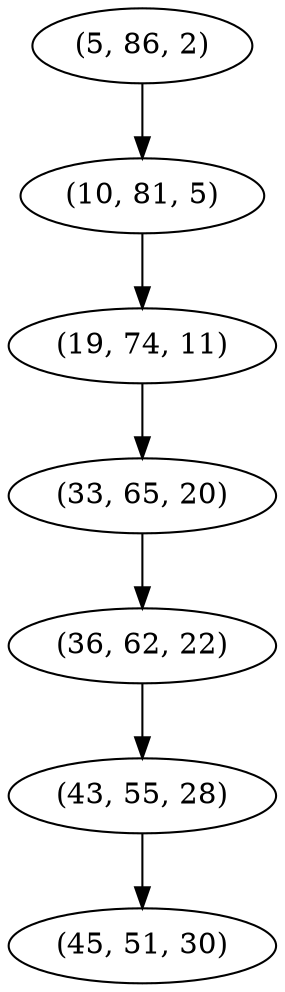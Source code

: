 digraph tree {
    "(5, 86, 2)";
    "(10, 81, 5)";
    "(19, 74, 11)";
    "(33, 65, 20)";
    "(36, 62, 22)";
    "(43, 55, 28)";
    "(45, 51, 30)";
    "(5, 86, 2)" -> "(10, 81, 5)";
    "(10, 81, 5)" -> "(19, 74, 11)";
    "(19, 74, 11)" -> "(33, 65, 20)";
    "(33, 65, 20)" -> "(36, 62, 22)";
    "(36, 62, 22)" -> "(43, 55, 28)";
    "(43, 55, 28)" -> "(45, 51, 30)";
}

